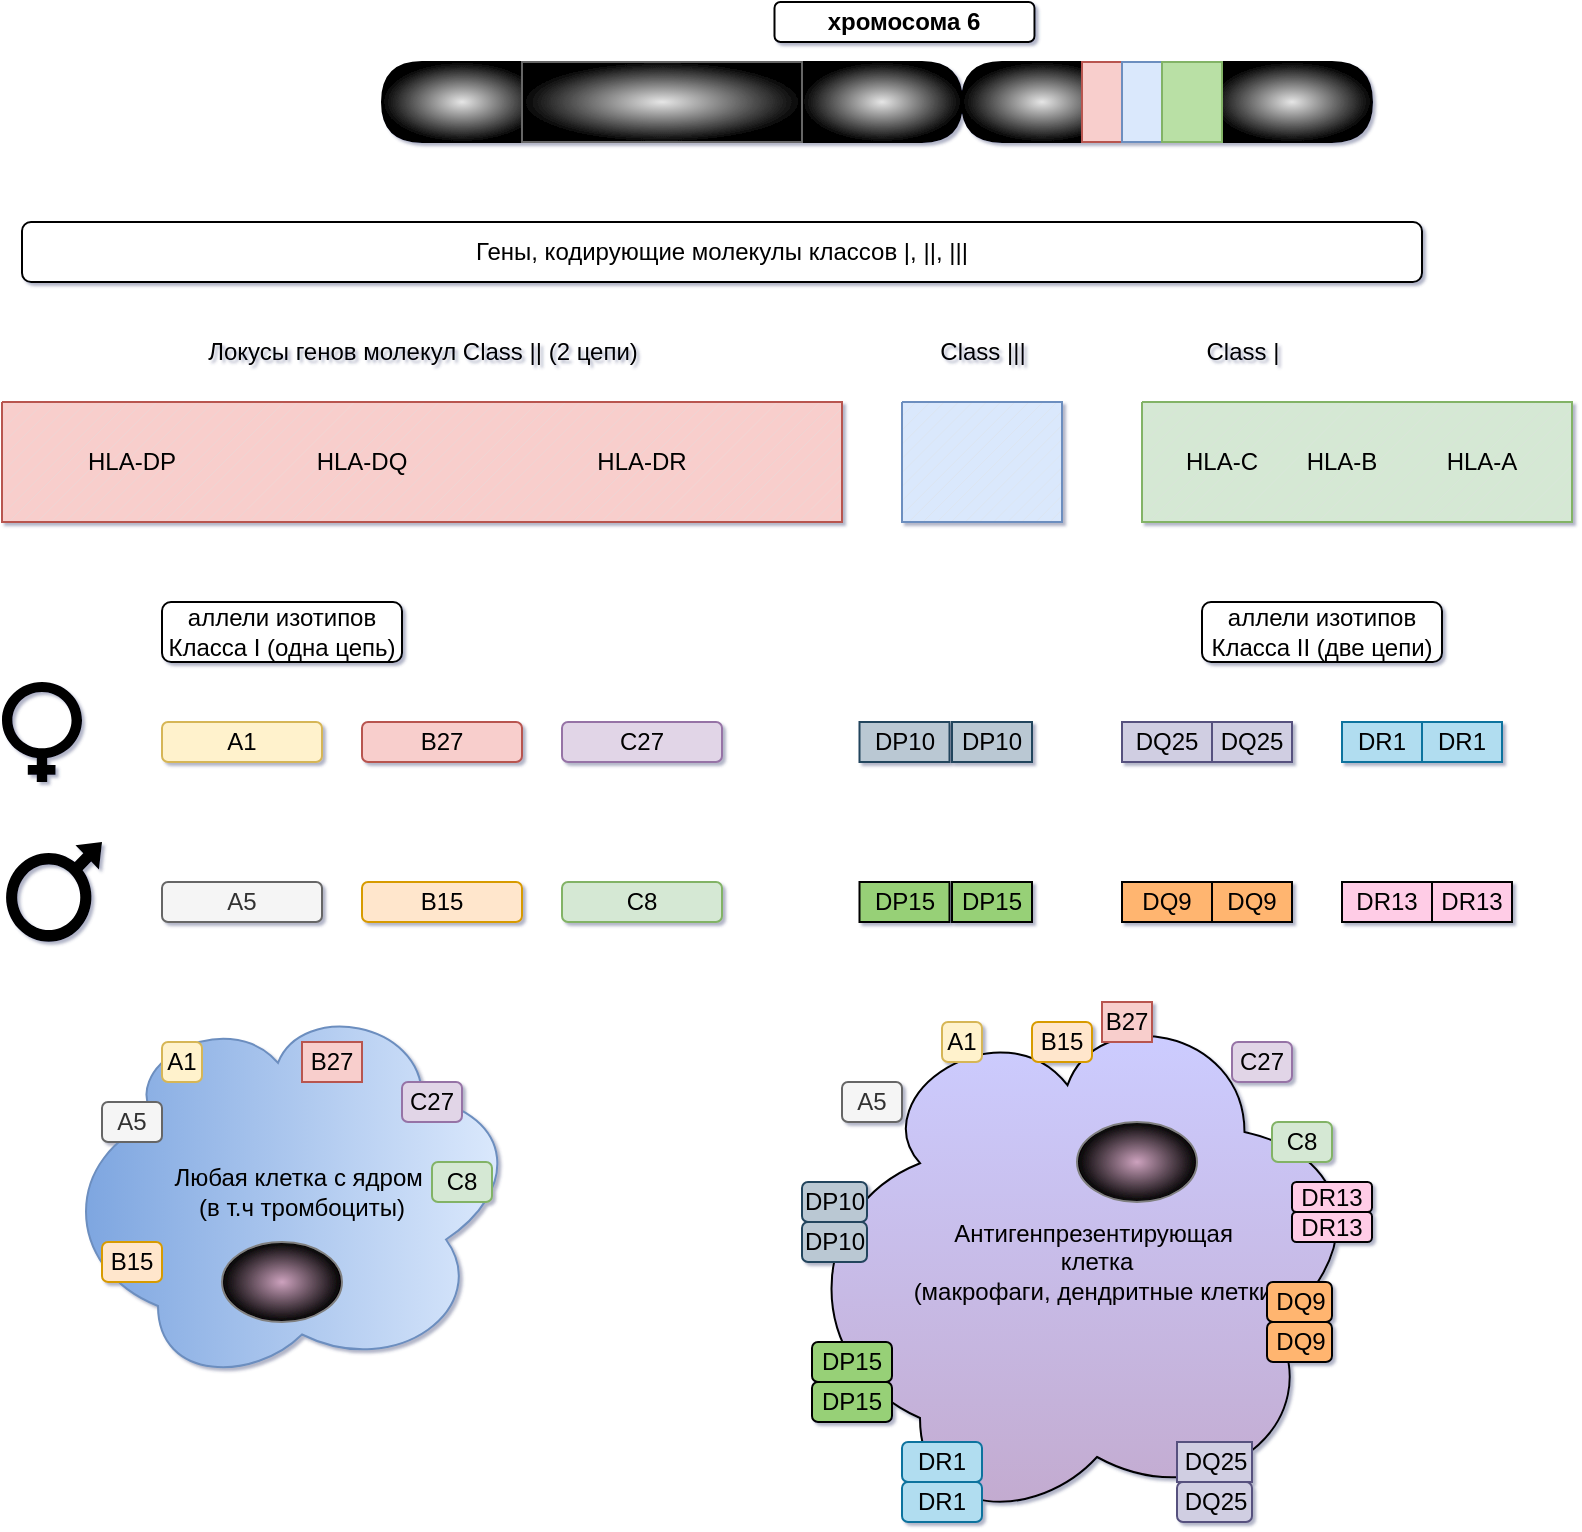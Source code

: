 <mxfile version="24.4.13" type="github">
  <diagram name="Page-1" id="-I0MyFCe74SBWzDTvCro">
    <mxGraphModel dx="1073" dy="586" grid="1" gridSize="10" guides="1" tooltips="1" connect="1" arrows="1" fold="1" page="1" pageScale="1" pageWidth="850" pageHeight="1100" math="0" shadow="1">
      <root>
        <mxCell id="0" />
        <mxCell id="1" parent="0" />
        <mxCell id="5hsAyEmP8SzY6PerSiog-23" value="" style="verticalLabelPosition=bottom;verticalAlign=top;html=1;shape=mxgraph.basic.patternFillRect;fillStyle=diag;step=5;fillStrokeWidth=0.2;fillStrokeColor=#dddddd;fillColor=#f8cecc;gradientColor=none;strokeColor=#b85450;" parent="1" vertex="1">
          <mxGeometry x="40" y="220" width="420" height="60" as="geometry" />
        </mxCell>
        <mxCell id="5hsAyEmP8SzY6PerSiog-24" value="" style="verticalLabelPosition=bottom;verticalAlign=top;html=1;shape=mxgraph.basic.patternFillRect;fillStyle=diag;step=5;fillStrokeWidth=0.2;fillStrokeColor=#dddddd;fillColor=#dae8fc;strokeColor=#6c8ebf;gradientColor=none;" parent="1" vertex="1">
          <mxGeometry x="490" y="220" width="80" height="60" as="geometry" />
        </mxCell>
        <mxCell id="5hsAyEmP8SzY6PerSiog-25" value="" style="verticalLabelPosition=bottom;verticalAlign=top;html=1;shape=mxgraph.basic.patternFillRect;fillStyle=diag;step=5;fillStrokeWidth=0.2;fillStrokeColor=#dddddd;fillColor=#d5e8d4;strokeColor=#82b366;gradientColor=none;" parent="1" vertex="1">
          <mxGeometry x="610" y="220" width="215" height="60" as="geometry" />
        </mxCell>
        <mxCell id="5hsAyEmP8SzY6PerSiog-31" value="Class |||" style="text;html=1;align=center;verticalAlign=middle;resizable=0;points=[];autosize=1;strokeColor=none;fillColor=none;" parent="1" vertex="1">
          <mxGeometry x="495" y="180" width="70" height="30" as="geometry" />
        </mxCell>
        <mxCell id="5hsAyEmP8SzY6PerSiog-32" value="Class |" style="text;html=1;align=center;verticalAlign=middle;resizable=0;points=[];autosize=1;strokeColor=none;fillColor=none;" parent="1" vertex="1">
          <mxGeometry x="630" y="180" width="60" height="30" as="geometry" />
        </mxCell>
        <mxCell id="5hsAyEmP8SzY6PerSiog-33" value="Локусы генов молекул Class || (2 цепи)" style="text;html=1;align=center;verticalAlign=middle;resizable=0;points=[];autosize=1;strokeColor=none;fillColor=none;" parent="1" vertex="1">
          <mxGeometry x="130" y="180" width="240" height="30" as="geometry" />
        </mxCell>
        <mxCell id="5hsAyEmP8SzY6PerSiog-39" value="HLA-DP" style="text;html=1;align=center;verticalAlign=middle;whiteSpace=wrap;rounded=0;" parent="1" vertex="1">
          <mxGeometry x="70" y="235" width="70" height="30" as="geometry" />
        </mxCell>
        <mxCell id="5hsAyEmP8SzY6PerSiog-40" value="HLA-DQ" style="text;html=1;align=center;verticalAlign=middle;whiteSpace=wrap;rounded=0;" parent="1" vertex="1">
          <mxGeometry x="185" y="235" width="70" height="30" as="geometry" />
        </mxCell>
        <mxCell id="5hsAyEmP8SzY6PerSiog-41" value="HLA-DR" style="text;html=1;align=center;verticalAlign=middle;whiteSpace=wrap;rounded=0;" parent="1" vertex="1">
          <mxGeometry x="325" y="235" width="70" height="30" as="geometry" />
        </mxCell>
        <mxCell id="5hsAyEmP8SzY6PerSiog-42" value="HLA-C" style="text;html=1;align=center;verticalAlign=middle;whiteSpace=wrap;rounded=0;" parent="1" vertex="1">
          <mxGeometry x="620" y="235" width="60" height="30" as="geometry" />
        </mxCell>
        <mxCell id="5hsAyEmP8SzY6PerSiog-43" value="HLA-B" style="text;html=1;align=center;verticalAlign=middle;whiteSpace=wrap;rounded=0;" parent="1" vertex="1">
          <mxGeometry x="680" y="235" width="60" height="30" as="geometry" />
        </mxCell>
        <mxCell id="5hsAyEmP8SzY6PerSiog-44" value="HLA-A" style="text;html=1;align=center;verticalAlign=middle;whiteSpace=wrap;rounded=0;" parent="1" vertex="1">
          <mxGeometry x="750" y="235" width="60" height="30" as="geometry" />
        </mxCell>
        <mxCell id="5hsAyEmP8SzY6PerSiog-46" value="Гены, кодирующие молекулы классов |, ||, |||" style="rounded=1;whiteSpace=wrap;html=1;" parent="1" vertex="1">
          <mxGeometry x="50" y="130" width="700" height="30" as="geometry" />
        </mxCell>
        <mxCell id="oUY45JinjUfdoMoh1P1p-8" value="" style="shape=delay;whiteSpace=wrap;html=1;fillColor=#E6E6E6;gradientColor=default;gradientDirection=radial;" parent="1" vertex="1">
          <mxGeometry x="440" y="50" width="80" height="40" as="geometry" />
        </mxCell>
        <mxCell id="oUY45JinjUfdoMoh1P1p-9" value="" style="shape=delay;whiteSpace=wrap;html=1;direction=west;fillColor=#E6E6E6;gradientColor=default;gradientDirection=radial;" parent="1" vertex="1">
          <mxGeometry x="230" y="50" width="80" height="40" as="geometry" />
        </mxCell>
        <mxCell id="oUY45JinjUfdoMoh1P1p-10" value="" style="verticalLabelPosition=bottom;verticalAlign=top;html=1;shape=mxgraph.basic.rect;fillColor2=none;strokeWidth=1;size=20;indent=5;fillColor=#E6E6E6;gradientColor=default;strokeColor=#666666;gradientDirection=radial;" parent="1" vertex="1">
          <mxGeometry x="300" y="50" width="140" height="40" as="geometry" />
        </mxCell>
        <mxCell id="oUY45JinjUfdoMoh1P1p-11" value="" style="shape=delay;whiteSpace=wrap;html=1;fillColor=#E6E6E6;gradientColor=default;gradientDirection=radial;" parent="1" vertex="1">
          <mxGeometry x="645" y="50" width="80" height="40" as="geometry" />
        </mxCell>
        <mxCell id="oUY45JinjUfdoMoh1P1p-12" value="" style="shape=delay;whiteSpace=wrap;html=1;direction=west;fillColor=#E6E6E6;gradientColor=default;gradientDirection=radial;" parent="1" vertex="1">
          <mxGeometry x="520" y="50" width="80" height="40" as="geometry" />
        </mxCell>
        <mxCell id="oUY45JinjUfdoMoh1P1p-13" value="" style="verticalLabelPosition=bottom;verticalAlign=top;html=1;shape=mxgraph.basic.rect;fillColor2=none;strokeWidth=1;size=20;indent=5;fillColor=#f8cecc;gradientColor=none;strokeColor=#b85450;" parent="1" vertex="1">
          <mxGeometry x="580" y="50" width="20" height="40" as="geometry" />
        </mxCell>
        <mxCell id="oUY45JinjUfdoMoh1P1p-14" value="" style="verticalLabelPosition=bottom;verticalAlign=top;html=1;shape=mxgraph.basic.rect;fillColor2=none;strokeWidth=1;size=20;indent=5;fillColor=#dae8fc;strokeColor=#6c8ebf;gradientColor=none;" parent="1" vertex="1">
          <mxGeometry x="600" y="50" width="20" height="40" as="geometry" />
        </mxCell>
        <mxCell id="oUY45JinjUfdoMoh1P1p-15" value="" style="verticalLabelPosition=bottom;verticalAlign=top;html=1;shape=mxgraph.basic.rect;fillColor2=none;strokeWidth=1;size=20;indent=5;fillColor=#B9E0A5;strokeColor=#82b366;gradientColor=none;" parent="1" vertex="1">
          <mxGeometry x="620" y="50" width="30" height="40" as="geometry" />
        </mxCell>
        <mxCell id="oUY45JinjUfdoMoh1P1p-22" value="" style="shape=mxgraph.signs.people.female;html=1;pointerEvents=1;fillColor=#000000;strokeColor=none;verticalLabelPosition=bottom;verticalAlign=top;align=center;" parent="1" vertex="1">
          <mxGeometry x="40" y="360" width="40" height="50" as="geometry" />
        </mxCell>
        <mxCell id="oUY45JinjUfdoMoh1P1p-23" value="" style="shape=mxgraph.signs.people.male;html=1;pointerEvents=1;fillColor=#000000;strokeColor=none;verticalLabelPosition=bottom;verticalAlign=top;align=center;" parent="1" vertex="1">
          <mxGeometry x="40" y="440" width="50" height="52" as="geometry" />
        </mxCell>
        <mxCell id="aleqvYu7K4jObS0uqPys-1" value="A1" style="rounded=1;whiteSpace=wrap;html=1;fillColor=#fff2cc;strokeColor=#d6b656;" vertex="1" parent="1">
          <mxGeometry x="120" y="380" width="80" height="20" as="geometry" />
        </mxCell>
        <mxCell id="aleqvYu7K4jObS0uqPys-3" value="B27" style="rounded=1;whiteSpace=wrap;html=1;fillColor=#f8cecc;strokeColor=#b85450;" vertex="1" parent="1">
          <mxGeometry x="220" y="380" width="80" height="20" as="geometry" />
        </mxCell>
        <mxCell id="aleqvYu7K4jObS0uqPys-4" value="C27" style="rounded=1;whiteSpace=wrap;html=1;fillColor=#e1d5e7;strokeColor=#9673a6;" vertex="1" parent="1">
          <mxGeometry x="320" y="380" width="80" height="20" as="geometry" />
        </mxCell>
        <mxCell id="aleqvYu7K4jObS0uqPys-5" value="C8" style="rounded=1;whiteSpace=wrap;html=1;fillColor=#d5e8d4;strokeColor=#82b366;" vertex="1" parent="1">
          <mxGeometry x="320" y="460" width="80" height="20" as="geometry" />
        </mxCell>
        <mxCell id="aleqvYu7K4jObS0uqPys-6" value="B15" style="rounded=1;whiteSpace=wrap;html=1;fillColor=#ffe6cc;strokeColor=#d79b00;" vertex="1" parent="1">
          <mxGeometry x="220" y="460" width="80" height="20" as="geometry" />
        </mxCell>
        <mxCell id="aleqvYu7K4jObS0uqPys-7" value="A5" style="rounded=1;whiteSpace=wrap;html=1;fillColor=#f5f5f5;fontColor=#333333;strokeColor=#666666;" vertex="1" parent="1">
          <mxGeometry x="120" y="460" width="80" height="20" as="geometry" />
        </mxCell>
        <mxCell id="aleqvYu7K4jObS0uqPys-8" value="аллели изотипов Класса I (одна цепь)" style="rounded=1;whiteSpace=wrap;html=1;" vertex="1" parent="1">
          <mxGeometry x="120" y="320" width="120" height="30" as="geometry" />
        </mxCell>
        <mxCell id="aleqvYu7K4jObS0uqPys-14" value="DQ25" style="rounded=0;whiteSpace=wrap;html=1;fillColor=#d0cee2;strokeColor=#56517e;" vertex="1" parent="1">
          <mxGeometry x="600" y="380" width="45" height="20" as="geometry" />
        </mxCell>
        <mxCell id="aleqvYu7K4jObS0uqPys-15" value="DQ25" style="rounded=0;whiteSpace=wrap;html=1;fillColor=#d0cee2;strokeColor=#56517e;" vertex="1" parent="1">
          <mxGeometry x="645" y="380" width="40" height="20" as="geometry" />
        </mxCell>
        <mxCell id="aleqvYu7K4jObS0uqPys-16" value="DR1" style="rounded=0;whiteSpace=wrap;html=1;fillColor=#b1ddf0;strokeColor=#10739e;" vertex="1" parent="1">
          <mxGeometry x="710" y="380" width="40" height="20" as="geometry" />
        </mxCell>
        <mxCell id="aleqvYu7K4jObS0uqPys-17" value="DR1" style="rounded=0;whiteSpace=wrap;html=1;fillColor=#b1ddf0;strokeColor=#10739e;" vertex="1" parent="1">
          <mxGeometry x="750" y="380" width="40" height="20" as="geometry" />
        </mxCell>
        <mxCell id="aleqvYu7K4jObS0uqPys-18" value="DP10" style="rounded=0;whiteSpace=wrap;html=1;fillColor=#bac8d3;strokeColor=#23445d;" vertex="1" parent="1">
          <mxGeometry x="468.75" y="380" width="45" height="20" as="geometry" />
        </mxCell>
        <mxCell id="aleqvYu7K4jObS0uqPys-19" value="DP10" style="rounded=0;whiteSpace=wrap;html=1;fillColor=#bac8d3;strokeColor=#23445d;" vertex="1" parent="1">
          <mxGeometry x="515" y="380" width="40" height="20" as="geometry" />
        </mxCell>
        <mxCell id="aleqvYu7K4jObS0uqPys-21" value="DP15" style="rounded=0;whiteSpace=wrap;html=1;fillColor=#97D077;" vertex="1" parent="1">
          <mxGeometry x="468.75" y="460" width="45" height="20" as="geometry" />
        </mxCell>
        <mxCell id="aleqvYu7K4jObS0uqPys-22" value="DP15" style="rounded=0;whiteSpace=wrap;html=1;fillColor=#97D077;" vertex="1" parent="1">
          <mxGeometry x="515" y="460" width="40" height="20" as="geometry" />
        </mxCell>
        <mxCell id="aleqvYu7K4jObS0uqPys-23" value="DQ9" style="rounded=0;whiteSpace=wrap;html=1;fillColor=#FFB570;" vertex="1" parent="1">
          <mxGeometry x="600" y="460" width="45" height="20" as="geometry" />
        </mxCell>
        <mxCell id="aleqvYu7K4jObS0uqPys-24" value="DQ9" style="rounded=0;whiteSpace=wrap;html=1;fillColor=#FFB570;" vertex="1" parent="1">
          <mxGeometry x="645" y="460" width="40" height="20" as="geometry" />
        </mxCell>
        <mxCell id="aleqvYu7K4jObS0uqPys-25" value="DR13" style="rounded=0;whiteSpace=wrap;html=1;fillColor=#FFCCE6;" vertex="1" parent="1">
          <mxGeometry x="710" y="460" width="45" height="20" as="geometry" />
        </mxCell>
        <mxCell id="aleqvYu7K4jObS0uqPys-26" value="DR13" style="rounded=0;whiteSpace=wrap;html=1;fillColor=#FFCCE6;" vertex="1" parent="1">
          <mxGeometry x="755" y="460" width="40" height="20" as="geometry" />
        </mxCell>
        <mxCell id="aleqvYu7K4jObS0uqPys-28" value="аллели изотипов Класса II (две цепи)" style="rounded=1;whiteSpace=wrap;html=1;" vertex="1" parent="1">
          <mxGeometry x="640" y="320" width="120" height="30" as="geometry" />
        </mxCell>
        <mxCell id="aleqvYu7K4jObS0uqPys-29" value="Любая клетка с ядром&amp;nbsp;&lt;div&gt;(в т.ч тромбоциты)&lt;/div&gt;" style="ellipse;shape=cloud;whiteSpace=wrap;html=1;direction=south;fillColor=#dae8fc;gradientColor=#7ea6e0;strokeColor=#6c8ebf;" vertex="1" parent="1">
          <mxGeometry x="70" y="520" width="240" height="190" as="geometry" />
        </mxCell>
        <mxCell id="aleqvYu7K4jObS0uqPys-66" value="&lt;b&gt;хромосома 6&lt;/b&gt;" style="whiteSpace=wrap;html=1;rounded=1;" vertex="1" parent="1">
          <mxGeometry x="426.25" y="20" width="130" height="20" as="geometry" />
        </mxCell>
        <mxCell id="aleqvYu7K4jObS0uqPys-68" style="edgeStyle=orthogonalEdgeStyle;rounded=0;orthogonalLoop=1;jettySize=auto;html=1;exitX=0.5;exitY=1;exitDx=0;exitDy=0;" edge="1" parent="1" source="aleqvYu7K4jObS0uqPys-3" target="aleqvYu7K4jObS0uqPys-3">
          <mxGeometry relative="1" as="geometry" />
        </mxCell>
        <mxCell id="aleqvYu7K4jObS0uqPys-78" value="" style="ellipse;whiteSpace=wrap;html=1;strokeColor=#808080;fillColor=#CDA2BE;gradientColor=default;gradientDirection=radial;" vertex="1" parent="1">
          <mxGeometry x="150" y="640" width="60" height="40" as="geometry" />
        </mxCell>
        <mxCell id="aleqvYu7K4jObS0uqPys-79" value="A1" style="rounded=1;whiteSpace=wrap;html=1;fillColor=#fff2cc;strokeColor=#d6b656;" vertex="1" parent="1">
          <mxGeometry x="120" y="540" width="20" height="20" as="geometry" />
        </mxCell>
        <mxCell id="aleqvYu7K4jObS0uqPys-80" value="B27" style="rounded=1;whiteSpace=wrap;html=1;fillColor=#f8cecc;strokeColor=#b85450;arcSize=0;" vertex="1" parent="1">
          <mxGeometry x="190" y="540" width="30" height="20" as="geometry" />
        </mxCell>
        <mxCell id="aleqvYu7K4jObS0uqPys-81" value="C27" style="rounded=1;whiteSpace=wrap;html=1;fillColor=#e1d5e7;strokeColor=#9673a6;" vertex="1" parent="1">
          <mxGeometry x="240" y="560" width="30" height="20" as="geometry" />
        </mxCell>
        <mxCell id="aleqvYu7K4jObS0uqPys-82" value="A5" style="rounded=1;whiteSpace=wrap;html=1;fillColor=#f5f5f5;fontColor=#333333;strokeColor=#666666;" vertex="1" parent="1">
          <mxGeometry x="90" y="570" width="30" height="20" as="geometry" />
        </mxCell>
        <mxCell id="aleqvYu7K4jObS0uqPys-83" value="B15" style="rounded=1;whiteSpace=wrap;html=1;fillColor=#ffe6cc;strokeColor=#d79b00;" vertex="1" parent="1">
          <mxGeometry x="90" y="640" width="30" height="20" as="geometry" />
        </mxCell>
        <mxCell id="aleqvYu7K4jObS0uqPys-84" value="C8" style="rounded=1;whiteSpace=wrap;html=1;fillColor=#d5e8d4;strokeColor=#82b366;" vertex="1" parent="1">
          <mxGeometry x="255" y="600" width="30" height="20" as="geometry" />
        </mxCell>
        <mxCell id="aleqvYu7K4jObS0uqPys-105" value="Антигенпрезентирующая&amp;nbsp;&lt;div&gt;клетка&lt;/div&gt;&lt;div&gt;(макрофаги, дендритные клетки)&lt;/div&gt;" style="ellipse;shape=cloud;whiteSpace=wrap;html=1;direction=south;fillColor=#CCCCFF;gradientColor=#C3ABD0;gradientDirection=east;" vertex="1" parent="1">
          <mxGeometry x="440" y="520" width="295" height="260" as="geometry" />
        </mxCell>
        <mxCell id="aleqvYu7K4jObS0uqPys-106" value="" style="ellipse;whiteSpace=wrap;html=1;strokeColor=#808080;fillColor=#CDA2BE;gradientColor=default;gradientDirection=radial;" vertex="1" parent="1">
          <mxGeometry x="577.5" y="580" width="60" height="40" as="geometry" />
        </mxCell>
        <mxCell id="aleqvYu7K4jObS0uqPys-107" value="A1" style="rounded=1;whiteSpace=wrap;html=1;fillColor=#fff2cc;strokeColor=#d6b656;" vertex="1" parent="1">
          <mxGeometry x="510" y="530" width="20" height="20" as="geometry" />
        </mxCell>
        <mxCell id="aleqvYu7K4jObS0uqPys-108" value="B27" style="rounded=1;whiteSpace=wrap;html=1;fillColor=#f8cecc;strokeColor=#b85450;arcSize=0;" vertex="1" parent="1">
          <mxGeometry x="590" y="520" width="25" height="20" as="geometry" />
        </mxCell>
        <mxCell id="aleqvYu7K4jObS0uqPys-109" value="C27" style="rounded=1;whiteSpace=wrap;html=1;fillColor=#e1d5e7;strokeColor=#9673a6;" vertex="1" parent="1">
          <mxGeometry x="655" y="540" width="30" height="20" as="geometry" />
        </mxCell>
        <mxCell id="aleqvYu7K4jObS0uqPys-110" value="A5" style="rounded=1;whiteSpace=wrap;html=1;fillColor=#f5f5f5;fontColor=#333333;strokeColor=#666666;" vertex="1" parent="1">
          <mxGeometry x="460" y="560" width="30" height="20" as="geometry" />
        </mxCell>
        <mxCell id="aleqvYu7K4jObS0uqPys-111" value="B15" style="rounded=1;whiteSpace=wrap;html=1;fillColor=#ffe6cc;strokeColor=#d79b00;" vertex="1" parent="1">
          <mxGeometry x="555" y="530" width="30" height="20" as="geometry" />
        </mxCell>
        <mxCell id="aleqvYu7K4jObS0uqPys-112" value="C8" style="rounded=1;whiteSpace=wrap;html=1;fillColor=#d5e8d4;strokeColor=#82b366;" vertex="1" parent="1">
          <mxGeometry x="675" y="580" width="30" height="20" as="geometry" />
        </mxCell>
        <mxCell id="aleqvYu7K4jObS0uqPys-113" value="DP10" style="rounded=1;whiteSpace=wrap;html=1;fillColor=#bac8d3;strokeColor=#23445d;" vertex="1" parent="1">
          <mxGeometry x="440" y="610" width="32.5" height="20" as="geometry" />
        </mxCell>
        <mxCell id="aleqvYu7K4jObS0uqPys-114" value="DP10" style="rounded=1;whiteSpace=wrap;html=1;fillColor=#bac8d3;strokeColor=#23445d;" vertex="1" parent="1">
          <mxGeometry x="440" y="630" width="32.5" height="20" as="geometry" />
        </mxCell>
        <mxCell id="aleqvYu7K4jObS0uqPys-115" value="DP15" style="rounded=1;whiteSpace=wrap;html=1;fillColor=#97D077;" vertex="1" parent="1">
          <mxGeometry x="445" y="690" width="40" height="20" as="geometry" />
        </mxCell>
        <mxCell id="aleqvYu7K4jObS0uqPys-116" value="DP15" style="rounded=1;whiteSpace=wrap;html=1;fillColor=#97D077;" vertex="1" parent="1">
          <mxGeometry x="445" y="710" width="40" height="20" as="geometry" />
        </mxCell>
        <mxCell id="aleqvYu7K4jObS0uqPys-117" value="DQ9" style="rounded=1;whiteSpace=wrap;html=1;fillColor=#FFB570;" vertex="1" parent="1">
          <mxGeometry x="672.5" y="660" width="32.5" height="20" as="geometry" />
        </mxCell>
        <mxCell id="aleqvYu7K4jObS0uqPys-118" value="DQ9" style="rounded=1;whiteSpace=wrap;html=1;fillColor=#FFB570;" vertex="1" parent="1">
          <mxGeometry x="672.5" y="680" width="32.5" height="20" as="geometry" />
        </mxCell>
        <mxCell id="aleqvYu7K4jObS0uqPys-119" value="DQ25" style="rounded=0;whiteSpace=wrap;html=1;fillColor=#d0cee2;strokeColor=#56517e;" vertex="1" parent="1">
          <mxGeometry x="627.5" y="740" width="37.5" height="20" as="geometry" />
        </mxCell>
        <mxCell id="aleqvYu7K4jObS0uqPys-120" value="DQ25" style="rounded=1;whiteSpace=wrap;html=1;fillColor=#d0cee2;strokeColor=#56517e;" vertex="1" parent="1">
          <mxGeometry x="627.5" y="760" width="37.5" height="20" as="geometry" />
        </mxCell>
        <mxCell id="aleqvYu7K4jObS0uqPys-121" value="DR1" style="rounded=1;whiteSpace=wrap;html=1;fillColor=#b1ddf0;strokeColor=#10739e;" vertex="1" parent="1">
          <mxGeometry x="490" y="740" width="40" height="20" as="geometry" />
        </mxCell>
        <mxCell id="aleqvYu7K4jObS0uqPys-122" value="DR1" style="rounded=1;whiteSpace=wrap;html=1;fillColor=#b1ddf0;strokeColor=#10739e;" vertex="1" parent="1">
          <mxGeometry x="490" y="760" width="40" height="20" as="geometry" />
        </mxCell>
        <mxCell id="aleqvYu7K4jObS0uqPys-123" value="DR13" style="rounded=1;whiteSpace=wrap;html=1;fillColor=#FFCCE6;" vertex="1" parent="1">
          <mxGeometry x="685" y="610" width="40" height="15" as="geometry" />
        </mxCell>
        <mxCell id="aleqvYu7K4jObS0uqPys-124" value="DR13" style="rounded=1;whiteSpace=wrap;html=1;fillColor=#FFCCE6;" vertex="1" parent="1">
          <mxGeometry x="685" y="625" width="40" height="15" as="geometry" />
        </mxCell>
      </root>
    </mxGraphModel>
  </diagram>
</mxfile>
